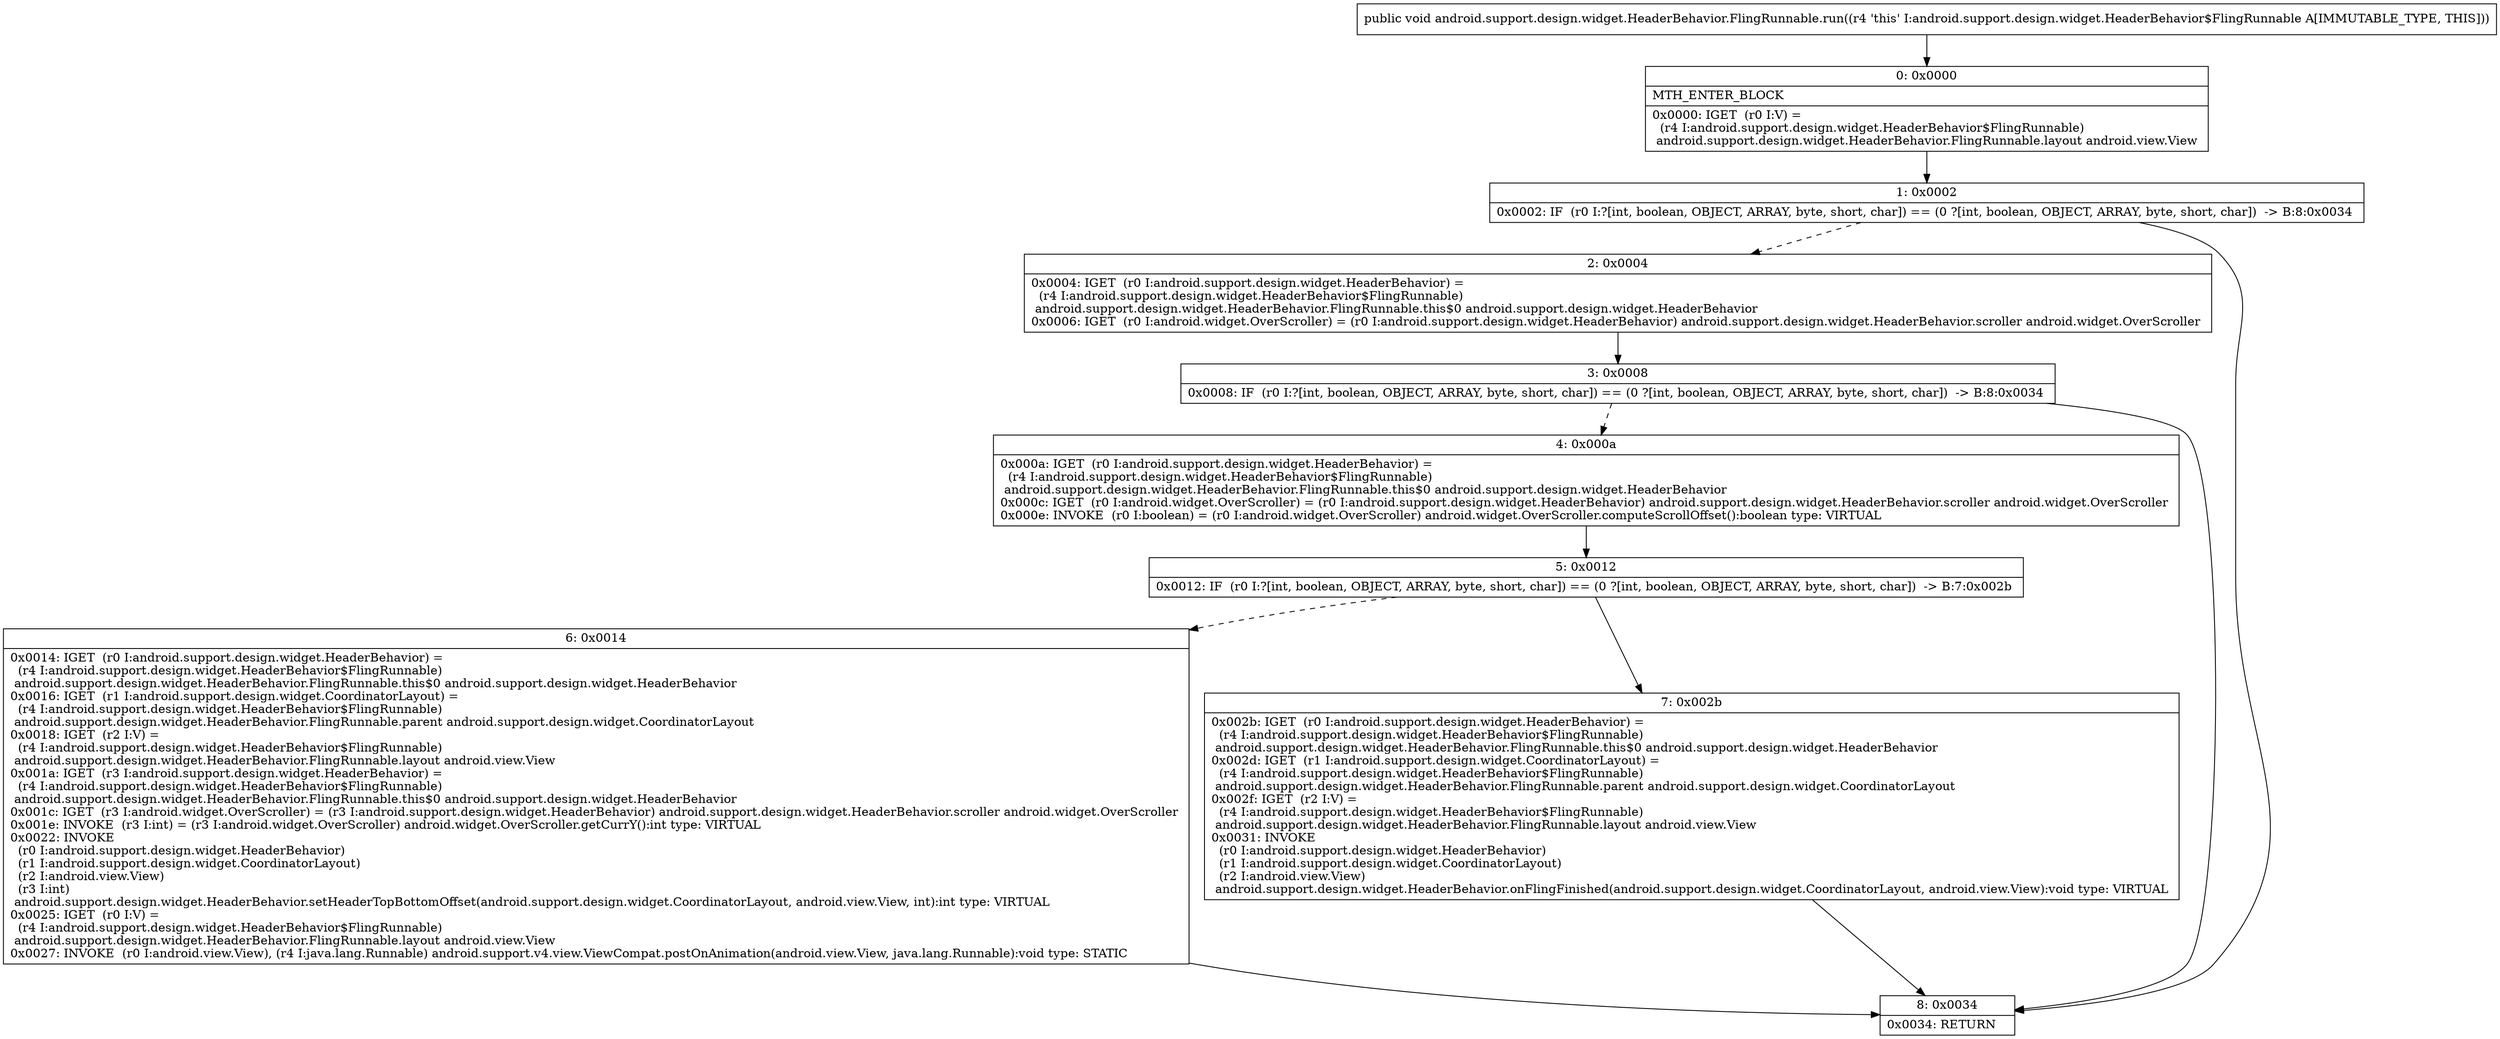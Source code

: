 digraph "CFG forandroid.support.design.widget.HeaderBehavior.FlingRunnable.run()V" {
Node_0 [shape=record,label="{0\:\ 0x0000|MTH_ENTER_BLOCK\l|0x0000: IGET  (r0 I:V) = \l  (r4 I:android.support.design.widget.HeaderBehavior$FlingRunnable)\l android.support.design.widget.HeaderBehavior.FlingRunnable.layout android.view.View \l}"];
Node_1 [shape=record,label="{1\:\ 0x0002|0x0002: IF  (r0 I:?[int, boolean, OBJECT, ARRAY, byte, short, char]) == (0 ?[int, boolean, OBJECT, ARRAY, byte, short, char])  \-\> B:8:0x0034 \l}"];
Node_2 [shape=record,label="{2\:\ 0x0004|0x0004: IGET  (r0 I:android.support.design.widget.HeaderBehavior) = \l  (r4 I:android.support.design.widget.HeaderBehavior$FlingRunnable)\l android.support.design.widget.HeaderBehavior.FlingRunnable.this$0 android.support.design.widget.HeaderBehavior \l0x0006: IGET  (r0 I:android.widget.OverScroller) = (r0 I:android.support.design.widget.HeaderBehavior) android.support.design.widget.HeaderBehavior.scroller android.widget.OverScroller \l}"];
Node_3 [shape=record,label="{3\:\ 0x0008|0x0008: IF  (r0 I:?[int, boolean, OBJECT, ARRAY, byte, short, char]) == (0 ?[int, boolean, OBJECT, ARRAY, byte, short, char])  \-\> B:8:0x0034 \l}"];
Node_4 [shape=record,label="{4\:\ 0x000a|0x000a: IGET  (r0 I:android.support.design.widget.HeaderBehavior) = \l  (r4 I:android.support.design.widget.HeaderBehavior$FlingRunnable)\l android.support.design.widget.HeaderBehavior.FlingRunnable.this$0 android.support.design.widget.HeaderBehavior \l0x000c: IGET  (r0 I:android.widget.OverScroller) = (r0 I:android.support.design.widget.HeaderBehavior) android.support.design.widget.HeaderBehavior.scroller android.widget.OverScroller \l0x000e: INVOKE  (r0 I:boolean) = (r0 I:android.widget.OverScroller) android.widget.OverScroller.computeScrollOffset():boolean type: VIRTUAL \l}"];
Node_5 [shape=record,label="{5\:\ 0x0012|0x0012: IF  (r0 I:?[int, boolean, OBJECT, ARRAY, byte, short, char]) == (0 ?[int, boolean, OBJECT, ARRAY, byte, short, char])  \-\> B:7:0x002b \l}"];
Node_6 [shape=record,label="{6\:\ 0x0014|0x0014: IGET  (r0 I:android.support.design.widget.HeaderBehavior) = \l  (r4 I:android.support.design.widget.HeaderBehavior$FlingRunnable)\l android.support.design.widget.HeaderBehavior.FlingRunnable.this$0 android.support.design.widget.HeaderBehavior \l0x0016: IGET  (r1 I:android.support.design.widget.CoordinatorLayout) = \l  (r4 I:android.support.design.widget.HeaderBehavior$FlingRunnable)\l android.support.design.widget.HeaderBehavior.FlingRunnable.parent android.support.design.widget.CoordinatorLayout \l0x0018: IGET  (r2 I:V) = \l  (r4 I:android.support.design.widget.HeaderBehavior$FlingRunnable)\l android.support.design.widget.HeaderBehavior.FlingRunnable.layout android.view.View \l0x001a: IGET  (r3 I:android.support.design.widget.HeaderBehavior) = \l  (r4 I:android.support.design.widget.HeaderBehavior$FlingRunnable)\l android.support.design.widget.HeaderBehavior.FlingRunnable.this$0 android.support.design.widget.HeaderBehavior \l0x001c: IGET  (r3 I:android.widget.OverScroller) = (r3 I:android.support.design.widget.HeaderBehavior) android.support.design.widget.HeaderBehavior.scroller android.widget.OverScroller \l0x001e: INVOKE  (r3 I:int) = (r3 I:android.widget.OverScroller) android.widget.OverScroller.getCurrY():int type: VIRTUAL \l0x0022: INVOKE  \l  (r0 I:android.support.design.widget.HeaderBehavior)\l  (r1 I:android.support.design.widget.CoordinatorLayout)\l  (r2 I:android.view.View)\l  (r3 I:int)\l android.support.design.widget.HeaderBehavior.setHeaderTopBottomOffset(android.support.design.widget.CoordinatorLayout, android.view.View, int):int type: VIRTUAL \l0x0025: IGET  (r0 I:V) = \l  (r4 I:android.support.design.widget.HeaderBehavior$FlingRunnable)\l android.support.design.widget.HeaderBehavior.FlingRunnable.layout android.view.View \l0x0027: INVOKE  (r0 I:android.view.View), (r4 I:java.lang.Runnable) android.support.v4.view.ViewCompat.postOnAnimation(android.view.View, java.lang.Runnable):void type: STATIC \l}"];
Node_7 [shape=record,label="{7\:\ 0x002b|0x002b: IGET  (r0 I:android.support.design.widget.HeaderBehavior) = \l  (r4 I:android.support.design.widget.HeaderBehavior$FlingRunnable)\l android.support.design.widget.HeaderBehavior.FlingRunnable.this$0 android.support.design.widget.HeaderBehavior \l0x002d: IGET  (r1 I:android.support.design.widget.CoordinatorLayout) = \l  (r4 I:android.support.design.widget.HeaderBehavior$FlingRunnable)\l android.support.design.widget.HeaderBehavior.FlingRunnable.parent android.support.design.widget.CoordinatorLayout \l0x002f: IGET  (r2 I:V) = \l  (r4 I:android.support.design.widget.HeaderBehavior$FlingRunnable)\l android.support.design.widget.HeaderBehavior.FlingRunnable.layout android.view.View \l0x0031: INVOKE  \l  (r0 I:android.support.design.widget.HeaderBehavior)\l  (r1 I:android.support.design.widget.CoordinatorLayout)\l  (r2 I:android.view.View)\l android.support.design.widget.HeaderBehavior.onFlingFinished(android.support.design.widget.CoordinatorLayout, android.view.View):void type: VIRTUAL \l}"];
Node_8 [shape=record,label="{8\:\ 0x0034|0x0034: RETURN   \l}"];
MethodNode[shape=record,label="{public void android.support.design.widget.HeaderBehavior.FlingRunnable.run((r4 'this' I:android.support.design.widget.HeaderBehavior$FlingRunnable A[IMMUTABLE_TYPE, THIS])) }"];
MethodNode -> Node_0;
Node_0 -> Node_1;
Node_1 -> Node_2[style=dashed];
Node_1 -> Node_8;
Node_2 -> Node_3;
Node_3 -> Node_4[style=dashed];
Node_3 -> Node_8;
Node_4 -> Node_5;
Node_5 -> Node_6[style=dashed];
Node_5 -> Node_7;
Node_6 -> Node_8;
Node_7 -> Node_8;
}

